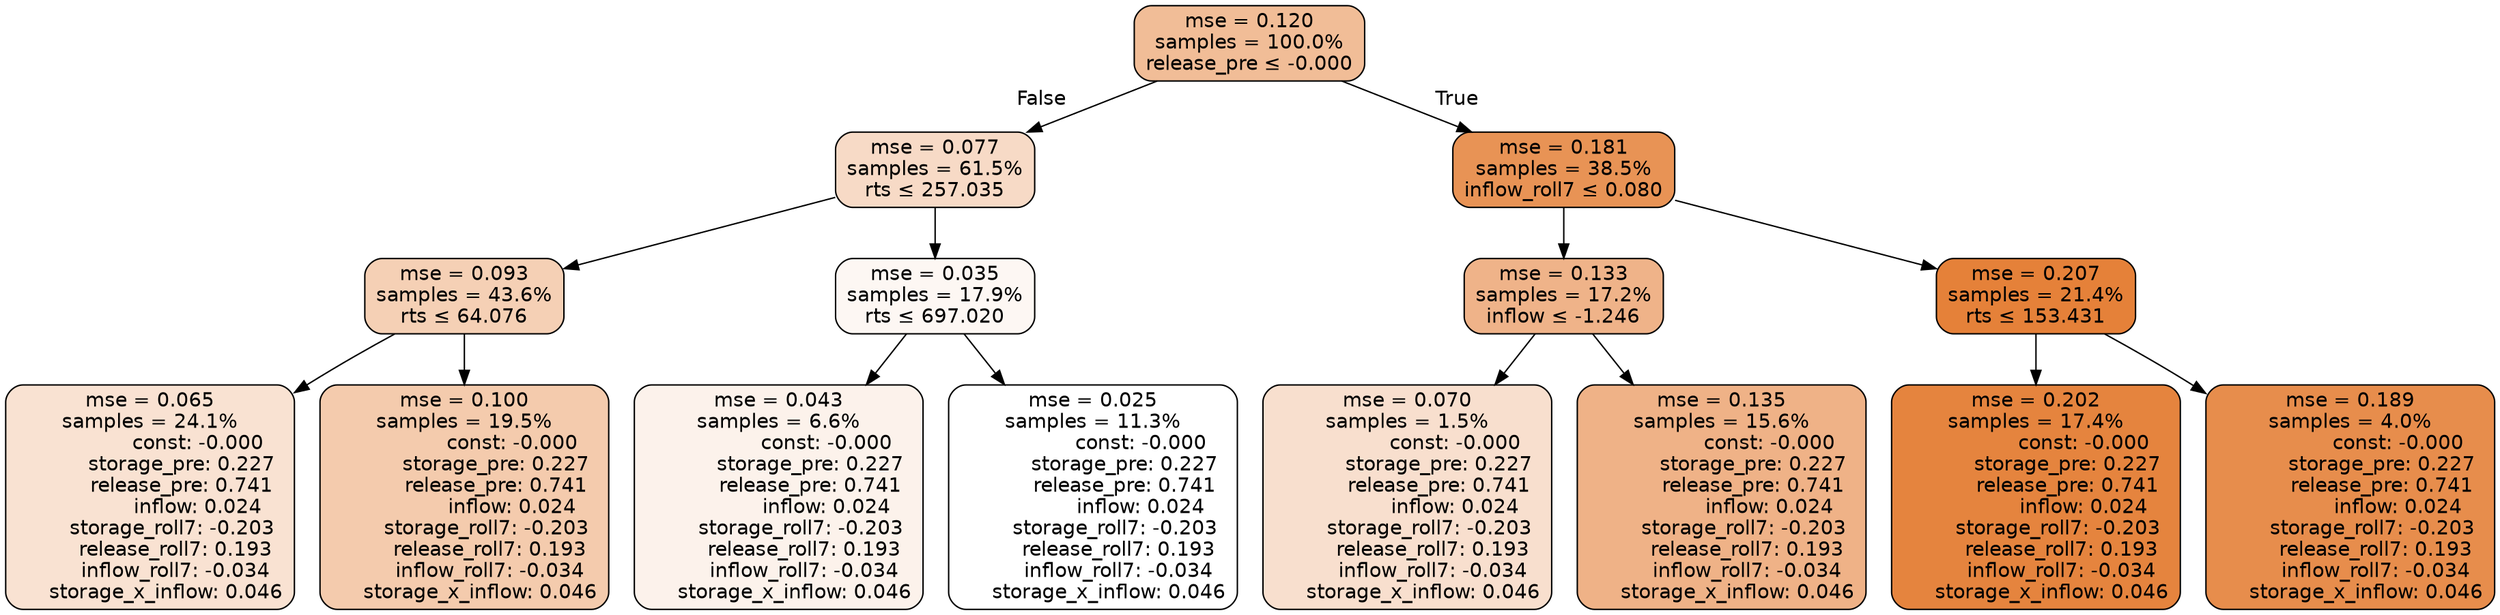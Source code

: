 digraph tree {
node [shape=rectangle, style="filled, rounded", color="black", fontname=helvetica] ;
edge [fontname=helvetica] ;
	"0" [label="mse = 0.120
samples = 100.0%
release_pre &le; -0.000", fillcolor="#f1bd97"]
	"1" [label="mse = 0.077
samples = 61.5%
rts &le; 257.035", fillcolor="#f7dac6"]
	"2" [label="mse = 0.093
samples = 43.6%
rts &le; 64.076", fillcolor="#f5d0b5"]
	"3" [label="mse = 0.065
samples = 24.1%
               const: -0.000
          storage_pre: 0.227
          release_pre: 0.741
               inflow: 0.024
       storage_roll7: -0.203
        release_roll7: 0.193
        inflow_roll7: -0.034
     storage_x_inflow: 0.046", fillcolor="#f9e2d2"]
	"4" [label="mse = 0.100
samples = 19.5%
               const: -0.000
          storage_pre: 0.227
          release_pre: 0.741
               inflow: 0.024
       storage_roll7: -0.203
        release_roll7: 0.193
        inflow_roll7: -0.034
     storage_x_inflow: 0.046", fillcolor="#f4cbad"]
	"5" [label="mse = 0.035
samples = 17.9%
rts &le; 697.020", fillcolor="#fdf7f3"]
	"6" [label="mse = 0.043
samples = 6.6%
               const: -0.000
          storage_pre: 0.227
          release_pre: 0.741
               inflow: 0.024
       storage_roll7: -0.203
        release_roll7: 0.193
        inflow_roll7: -0.034
     storage_x_inflow: 0.046", fillcolor="#fcf2eb"]
	"7" [label="mse = 0.025
samples = 11.3%
               const: -0.000
          storage_pre: 0.227
          release_pre: 0.741
               inflow: 0.024
       storage_roll7: -0.203
        release_roll7: 0.193
        inflow_roll7: -0.034
     storage_x_inflow: 0.046", fillcolor="#ffffff"]
	"8" [label="mse = 0.181
samples = 38.5%
inflow_roll7 &le; 0.080", fillcolor="#e89355"]
	"9" [label="mse = 0.133
samples = 17.2%
inflow &le; -1.246", fillcolor="#efb389"]
	"10" [label="mse = 0.070
samples = 1.5%
               const: -0.000
          storage_pre: 0.227
          release_pre: 0.741
               inflow: 0.024
       storage_roll7: -0.203
        release_roll7: 0.193
        inflow_roll7: -0.034
     storage_x_inflow: 0.046", fillcolor="#f8dfce"]
	"11" [label="mse = 0.135
samples = 15.6%
               const: -0.000
          storage_pre: 0.227
          release_pre: 0.741
               inflow: 0.024
       storage_roll7: -0.203
        release_roll7: 0.193
        inflow_roll7: -0.034
     storage_x_inflow: 0.046", fillcolor="#efb287"]
	"12" [label="mse = 0.207
samples = 21.4%
rts &le; 153.431", fillcolor="#e58139"]
	"13" [label="mse = 0.202
samples = 17.4%
               const: -0.000
          storage_pre: 0.227
          release_pre: 0.741
               inflow: 0.024
       storage_roll7: -0.203
        release_roll7: 0.193
        inflow_roll7: -0.034
     storage_x_inflow: 0.046", fillcolor="#e5843e"]
	"14" [label="mse = 0.189
samples = 4.0%
               const: -0.000
          storage_pre: 0.227
          release_pre: 0.741
               inflow: 0.024
       storage_roll7: -0.203
        release_roll7: 0.193
        inflow_roll7: -0.034
     storage_x_inflow: 0.046", fillcolor="#e78d4c"]

	"0" -> "1" [labeldistance=2.5, labelangle=45, headlabel="False"]
	"1" -> "2"
	"2" -> "3"
	"2" -> "4"
	"1" -> "5"
	"5" -> "6"
	"5" -> "7"
	"0" -> "8" [labeldistance=2.5, labelangle=-45, headlabel="True"]
	"8" -> "9"
	"9" -> "10"
	"9" -> "11"
	"8" -> "12"
	"12" -> "13"
	"12" -> "14"
}
